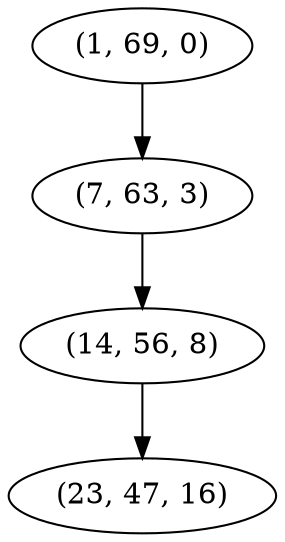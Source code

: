 digraph tree {
    "(1, 69, 0)";
    "(7, 63, 3)";
    "(14, 56, 8)";
    "(23, 47, 16)";
    "(1, 69, 0)" -> "(7, 63, 3)";
    "(7, 63, 3)" -> "(14, 56, 8)";
    "(14, 56, 8)" -> "(23, 47, 16)";
}
